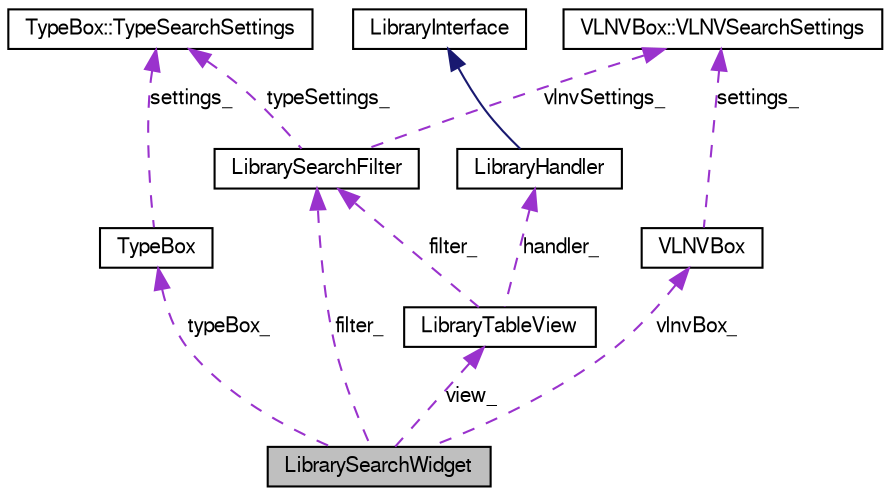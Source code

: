 digraph G
{
  bgcolor="transparent";
  edge [fontname="FreeSans",fontsize=10,labelfontname="FreeSans",labelfontsize=10];
  node [fontname="FreeSans",fontsize=10,shape=record];
  Node1 [label="LibrarySearchWidget",height=0.2,width=0.4,color="black", fillcolor="grey75", style="filled" fontcolor="black"];
  Node2 -> Node1 [dir=back,color="darkorchid3",fontsize=10,style="dashed",label="vlnvBox_",fontname="FreeSans"];
  Node2 [label="VLNVBox",height=0.2,width=0.4,color="black",URL="$class_v_l_n_v_box.html",tooltip="The widget for user to select which vlnv tags to include in search."];
  Node3 -> Node2 [dir=back,color="darkorchid3",fontsize=10,style="dashed",label="settings_",fontname="FreeSans"];
  Node3 [label="VLNVBox::VLNVSearchSettings",height=0.2,width=0.4,color="black",URL="$struct_v_l_n_v_box_1_1_v_l_n_v_search_settings.html",tooltip="struct that contains the info on which vlnv tags to include in search."];
  Node4 -> Node1 [dir=back,color="darkorchid3",fontsize=10,style="dashed",label="filter_",fontname="FreeSans"];
  Node4 [label="LibrarySearchFilter",height=0.2,width=0.4,color="black",URL="$class_library_search_filter.html",tooltip="The class that does the filtering and sorting of items for search view."];
  Node5 -> Node4 [dir=back,color="darkorchid3",fontsize=10,style="dashed",label="typeSettings_",fontname="FreeSans"];
  Node5 [label="TypeBox::TypeSearchSettings",height=0.2,width=0.4,color="black",URL="$struct_type_box_1_1_type_search_settings.html",tooltip="The struct that contains the info on which types to include in search."];
  Node3 -> Node4 [dir=back,color="darkorchid3",fontsize=10,style="dashed",label="vlnvSettings_",fontname="FreeSans"];
  Node6 -> Node1 [dir=back,color="darkorchid3",fontsize=10,style="dashed",label="typeBox_",fontname="FreeSans"];
  Node6 [label="TypeBox",height=0.2,width=0.4,color="black",URL="$class_type_box.html",tooltip="The widget for user the select the document types to contain in search."];
  Node5 -> Node6 [dir=back,color="darkorchid3",fontsize=10,style="dashed",label="settings_",fontname="FreeSans"];
  Node7 -> Node1 [dir=back,color="darkorchid3",fontsize=10,style="dashed",label="view_",fontname="FreeSans"];
  Node7 [label="LibraryTableView",height=0.2,width=0.4,color="black",URL="$class_library_table_view.html",tooltip="The widget to display the search results in search widget."];
  Node4 -> Node7 [dir=back,color="darkorchid3",fontsize=10,style="dashed",label="filter_",fontname="FreeSans"];
  Node8 -> Node7 [dir=back,color="darkorchid3",fontsize=10,style="dashed",label="handler_",fontname="FreeSans"];
  Node8 [label="LibraryHandler",height=0.2,width=0.4,color="black",URL="$class_library_handler.html",tooltip="LibraryHandler is the class that implements the services to manage library."];
  Node9 -> Node8 [dir=back,color="midnightblue",fontsize=10,style="solid",fontname="FreeSans"];
  Node9 [label="LibraryInterface",height=0.2,width=0.4,color="black",URL="$class_library_interface.html",tooltip="LibraryInterface defines an interface to operate the IP-Xact-library."];
}
